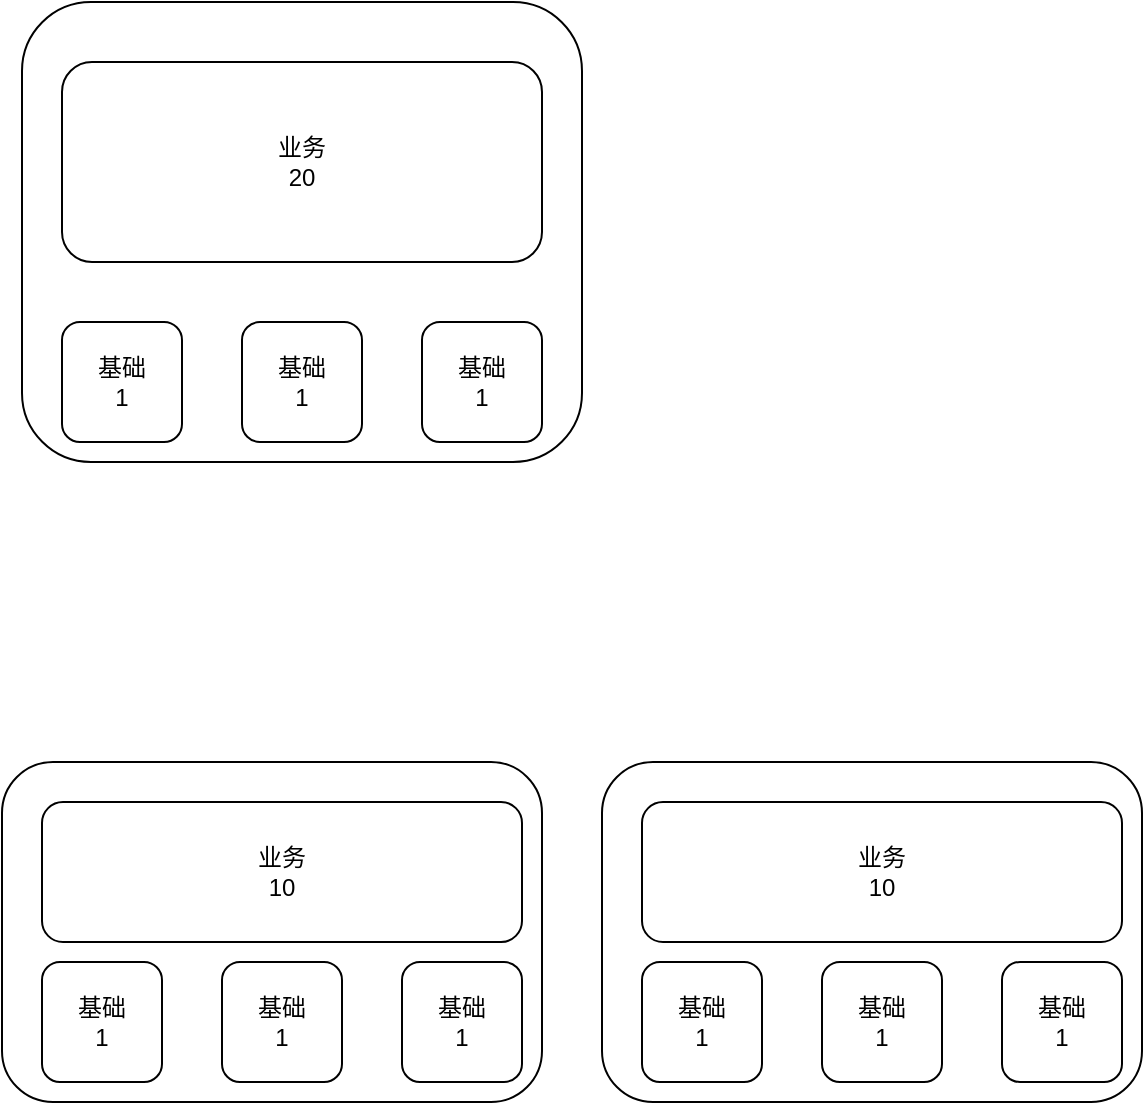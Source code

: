 <mxfile version="16.5.4" type="github">
  <diagram id="oRjNoWX7igMeKWI22GzN" name="Page-1">
    <mxGraphModel dx="1426" dy="794" grid="1" gridSize="10" guides="1" tooltips="1" connect="1" arrows="1" fold="1" page="1" pageScale="1" pageWidth="827" pageHeight="1169" math="0" shadow="0">
      <root>
        <mxCell id="0" />
        <mxCell id="1" parent="0" />
        <mxCell id="eKZl4mJMclT_uZ9gM-5M-1" value="" style="rounded=1;whiteSpace=wrap;html=1;" vertex="1" parent="1">
          <mxGeometry x="200" y="250" width="280" height="230" as="geometry" />
        </mxCell>
        <mxCell id="eKZl4mJMclT_uZ9gM-5M-2" value="基础&lt;br&gt;1" style="rounded=1;whiteSpace=wrap;html=1;" vertex="1" parent="1">
          <mxGeometry x="220" y="410" width="60" height="60" as="geometry" />
        </mxCell>
        <mxCell id="eKZl4mJMclT_uZ9gM-5M-3" value="&lt;span&gt;基础&lt;br&gt;1&lt;br&gt;&lt;/span&gt;" style="rounded=1;whiteSpace=wrap;html=1;" vertex="1" parent="1">
          <mxGeometry x="310" y="410" width="60" height="60" as="geometry" />
        </mxCell>
        <mxCell id="eKZl4mJMclT_uZ9gM-5M-4" value="&lt;span&gt;基础&lt;br&gt;1&lt;br&gt;&lt;/span&gt;" style="rounded=1;whiteSpace=wrap;html=1;" vertex="1" parent="1">
          <mxGeometry x="400" y="410" width="60" height="60" as="geometry" />
        </mxCell>
        <mxCell id="eKZl4mJMclT_uZ9gM-5M-5" value="业务&lt;br&gt;20" style="rounded=1;whiteSpace=wrap;html=1;" vertex="1" parent="1">
          <mxGeometry x="220" y="280" width="240" height="100" as="geometry" />
        </mxCell>
        <mxCell id="eKZl4mJMclT_uZ9gM-5M-7" value="" style="rounded=1;whiteSpace=wrap;html=1;" vertex="1" parent="1">
          <mxGeometry x="190" y="630" width="270" height="170" as="geometry" />
        </mxCell>
        <mxCell id="eKZl4mJMclT_uZ9gM-5M-8" value="基础&lt;br&gt;1" style="rounded=1;whiteSpace=wrap;html=1;" vertex="1" parent="1">
          <mxGeometry x="210" y="730" width="60" height="60" as="geometry" />
        </mxCell>
        <mxCell id="eKZl4mJMclT_uZ9gM-5M-9" value="&lt;span&gt;基础&lt;br&gt;1&lt;br&gt;&lt;/span&gt;" style="rounded=1;whiteSpace=wrap;html=1;" vertex="1" parent="1">
          <mxGeometry x="300" y="730" width="60" height="60" as="geometry" />
        </mxCell>
        <mxCell id="eKZl4mJMclT_uZ9gM-5M-10" value="&lt;span&gt;基础&lt;br&gt;1&lt;br&gt;&lt;/span&gt;" style="rounded=1;whiteSpace=wrap;html=1;" vertex="1" parent="1">
          <mxGeometry x="390" y="730" width="60" height="60" as="geometry" />
        </mxCell>
        <mxCell id="eKZl4mJMclT_uZ9gM-5M-11" value="业务&lt;br&gt;10" style="rounded=1;whiteSpace=wrap;html=1;" vertex="1" parent="1">
          <mxGeometry x="210" y="650" width="240" height="70" as="geometry" />
        </mxCell>
        <mxCell id="eKZl4mJMclT_uZ9gM-5M-13" value="" style="rounded=1;whiteSpace=wrap;html=1;" vertex="1" parent="1">
          <mxGeometry x="490" y="630" width="270" height="170" as="geometry" />
        </mxCell>
        <mxCell id="eKZl4mJMclT_uZ9gM-5M-14" value="基础&lt;br&gt;1" style="rounded=1;whiteSpace=wrap;html=1;" vertex="1" parent="1">
          <mxGeometry x="510" y="730" width="60" height="60" as="geometry" />
        </mxCell>
        <mxCell id="eKZl4mJMclT_uZ9gM-5M-15" value="&lt;span&gt;基础&lt;br&gt;1&lt;br&gt;&lt;/span&gt;" style="rounded=1;whiteSpace=wrap;html=1;" vertex="1" parent="1">
          <mxGeometry x="600" y="730" width="60" height="60" as="geometry" />
        </mxCell>
        <mxCell id="eKZl4mJMclT_uZ9gM-5M-16" value="&lt;span&gt;基础&lt;br&gt;1&lt;br&gt;&lt;/span&gt;" style="rounded=1;whiteSpace=wrap;html=1;" vertex="1" parent="1">
          <mxGeometry x="690" y="730" width="60" height="60" as="geometry" />
        </mxCell>
        <mxCell id="eKZl4mJMclT_uZ9gM-5M-17" value="业务&lt;br&gt;10" style="rounded=1;whiteSpace=wrap;html=1;" vertex="1" parent="1">
          <mxGeometry x="510" y="650" width="240" height="70" as="geometry" />
        </mxCell>
      </root>
    </mxGraphModel>
  </diagram>
</mxfile>
